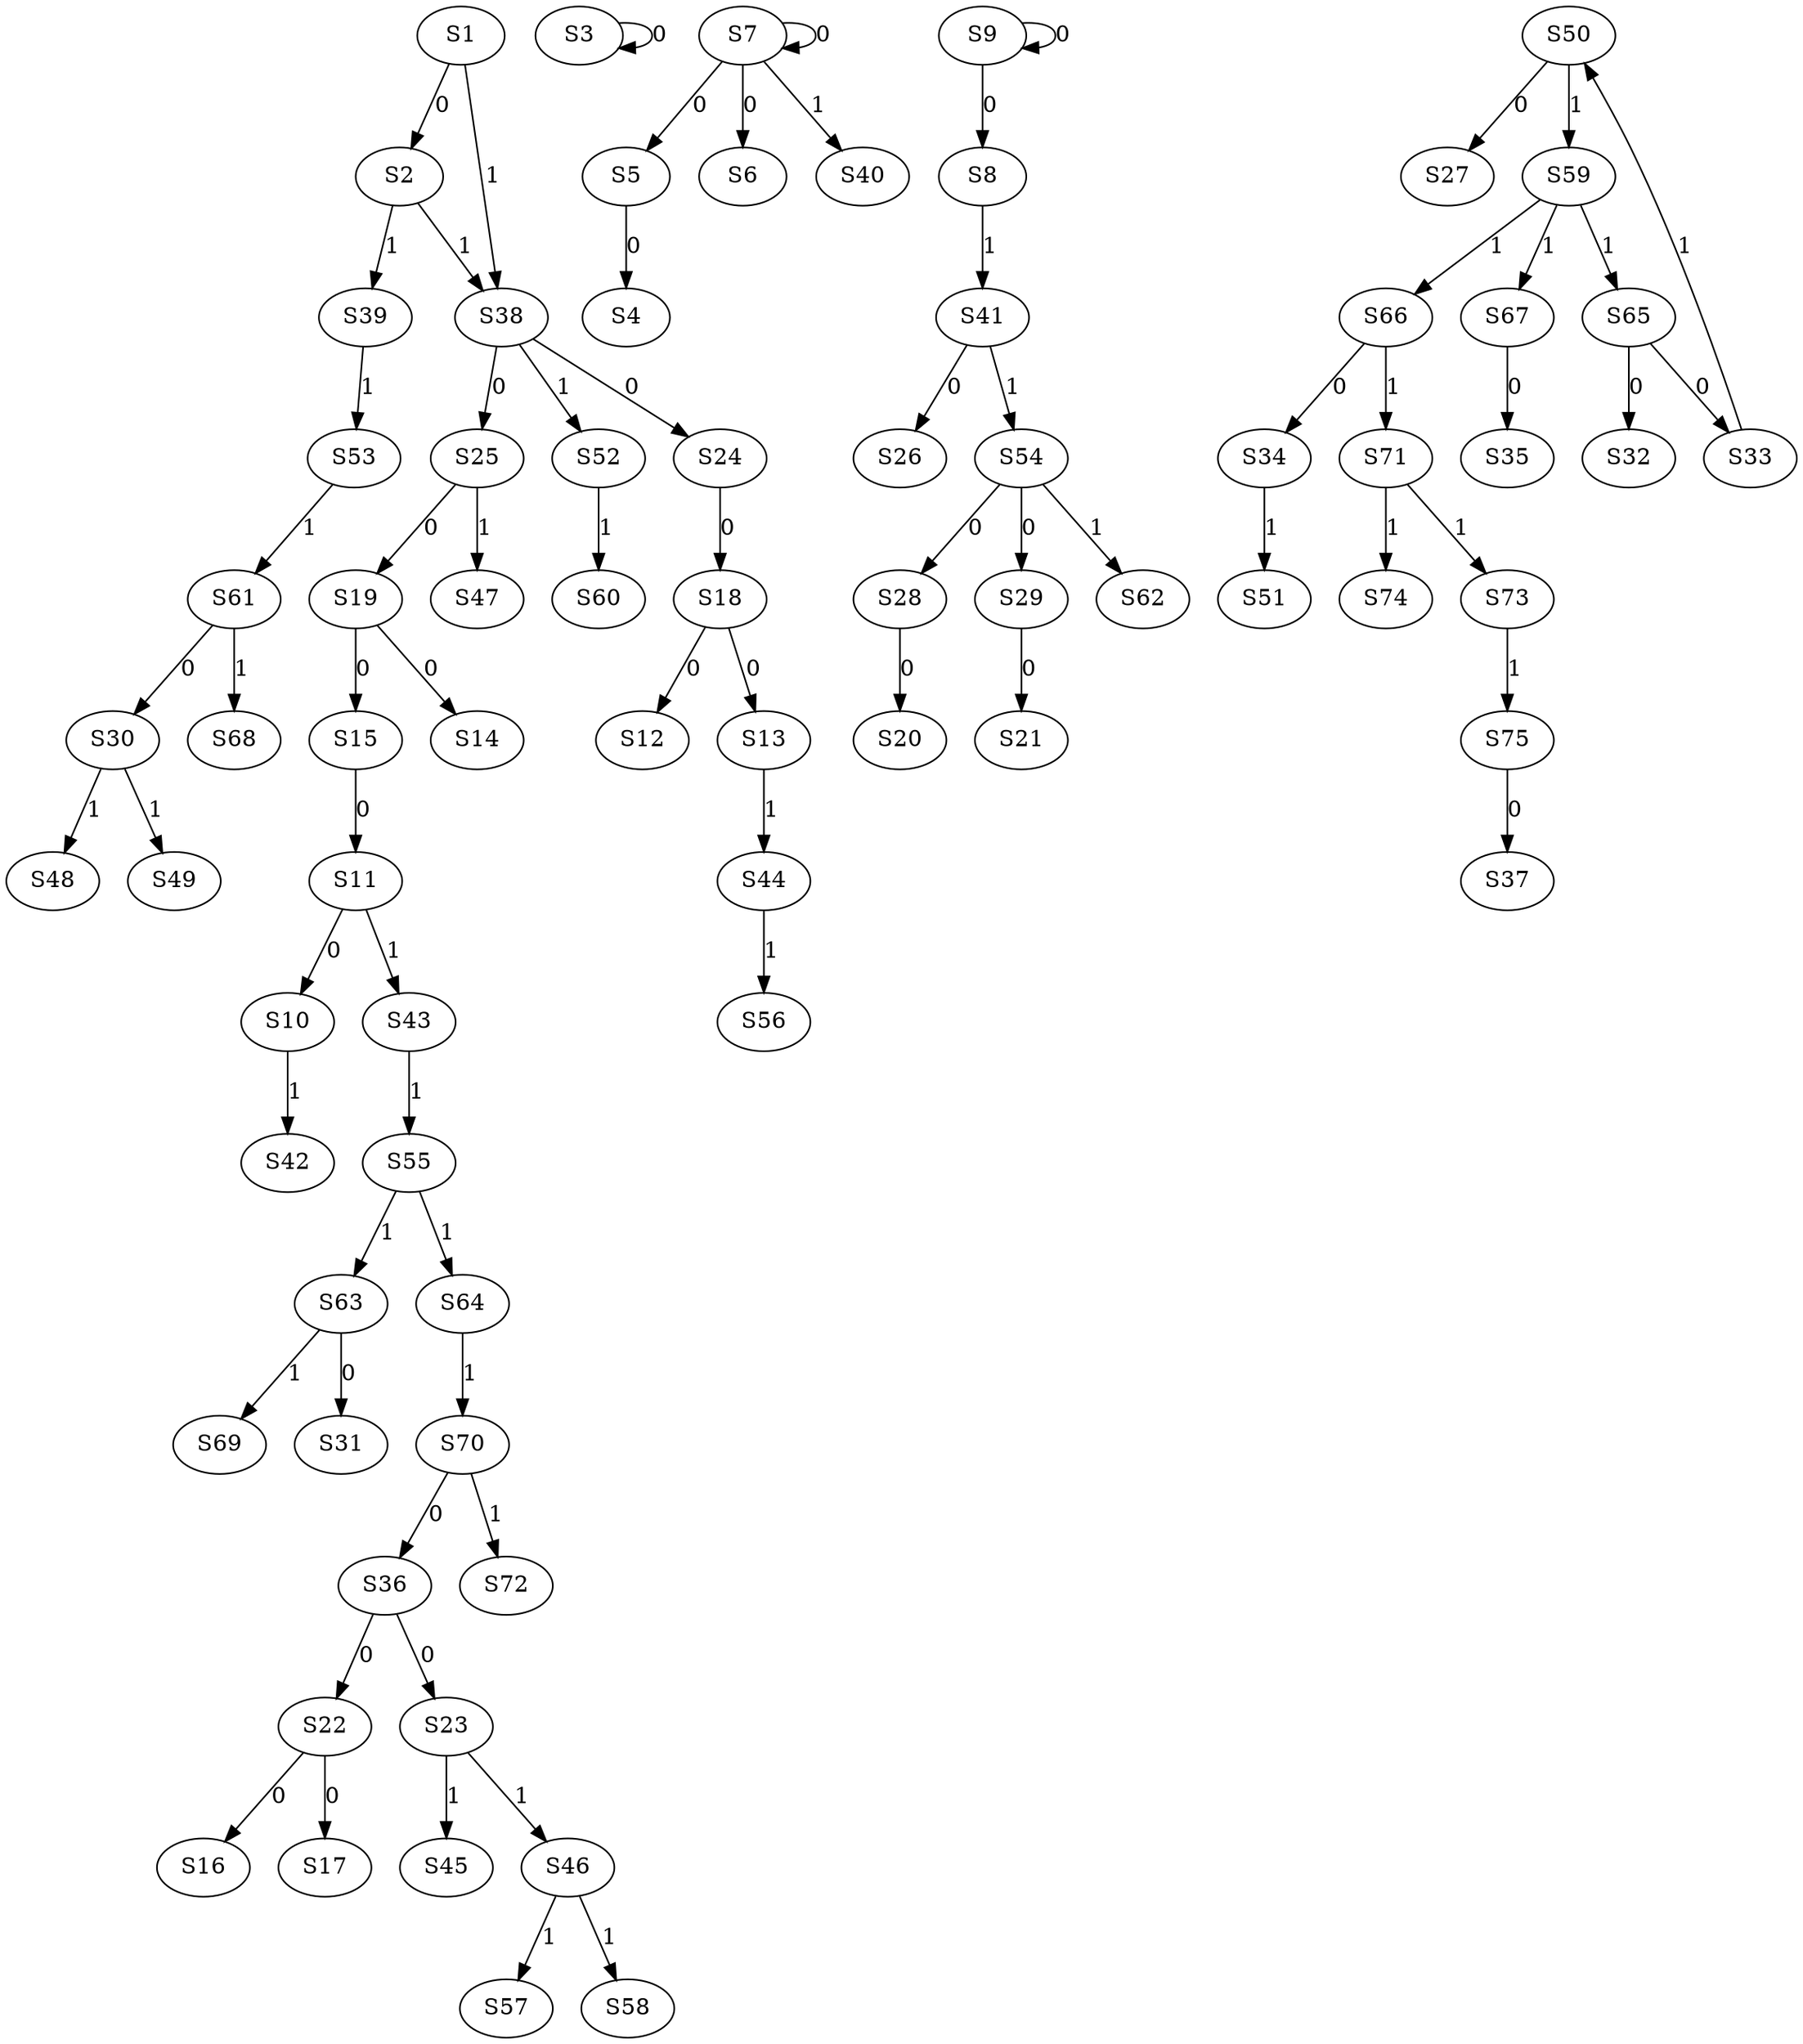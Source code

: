strict digraph {
	S1 -> S2 [ label = 0 ];
	S3 -> S3 [ label = 0 ];
	S5 -> S4 [ label = 0 ];
	S7 -> S5 [ label = 0 ];
	S7 -> S6 [ label = 0 ];
	S7 -> S7 [ label = 0 ];
	S9 -> S8 [ label = 0 ];
	S9 -> S9 [ label = 0 ];
	S11 -> S10 [ label = 0 ];
	S15 -> S11 [ label = 0 ];
	S18 -> S12 [ label = 0 ];
	S18 -> S13 [ label = 0 ];
	S19 -> S14 [ label = 0 ];
	S19 -> S15 [ label = 0 ];
	S22 -> S16 [ label = 0 ];
	S22 -> S17 [ label = 0 ];
	S24 -> S18 [ label = 0 ];
	S25 -> S19 [ label = 0 ];
	S28 -> S20 [ label = 0 ];
	S29 -> S21 [ label = 0 ];
	S36 -> S22 [ label = 0 ];
	S36 -> S23 [ label = 0 ];
	S38 -> S24 [ label = 0 ];
	S38 -> S25 [ label = 0 ];
	S41 -> S26 [ label = 0 ];
	S50 -> S27 [ label = 0 ];
	S54 -> S28 [ label = 0 ];
	S54 -> S29 [ label = 0 ];
	S61 -> S30 [ label = 0 ];
	S63 -> S31 [ label = 0 ];
	S65 -> S32 [ label = 0 ];
	S65 -> S33 [ label = 0 ];
	S66 -> S34 [ label = 0 ];
	S67 -> S35 [ label = 0 ];
	S70 -> S36 [ label = 0 ];
	S75 -> S37 [ label = 0 ];
	S1 -> S38 [ label = 1 ];
	S2 -> S39 [ label = 1 ];
	S7 -> S40 [ label = 1 ];
	S8 -> S41 [ label = 1 ];
	S10 -> S42 [ label = 1 ];
	S11 -> S43 [ label = 1 ];
	S13 -> S44 [ label = 1 ];
	S23 -> S45 [ label = 1 ];
	S23 -> S46 [ label = 1 ];
	S25 -> S47 [ label = 1 ];
	S30 -> S48 [ label = 1 ];
	S30 -> S49 [ label = 1 ];
	S33 -> S50 [ label = 1 ];
	S34 -> S51 [ label = 1 ];
	S38 -> S52 [ label = 1 ];
	S39 -> S53 [ label = 1 ];
	S41 -> S54 [ label = 1 ];
	S43 -> S55 [ label = 1 ];
	S44 -> S56 [ label = 1 ];
	S46 -> S57 [ label = 1 ];
	S46 -> S58 [ label = 1 ];
	S50 -> S59 [ label = 1 ];
	S52 -> S60 [ label = 1 ];
	S53 -> S61 [ label = 1 ];
	S54 -> S62 [ label = 1 ];
	S55 -> S63 [ label = 1 ];
	S55 -> S64 [ label = 1 ];
	S59 -> S65 [ label = 1 ];
	S59 -> S66 [ label = 1 ];
	S59 -> S67 [ label = 1 ];
	S61 -> S68 [ label = 1 ];
	S63 -> S69 [ label = 1 ];
	S64 -> S70 [ label = 1 ];
	S66 -> S71 [ label = 1 ];
	S70 -> S72 [ label = 1 ];
	S71 -> S73 [ label = 1 ];
	S71 -> S74 [ label = 1 ];
	S73 -> S75 [ label = 1 ];
	S2 -> S38 [ label = 1 ];
}